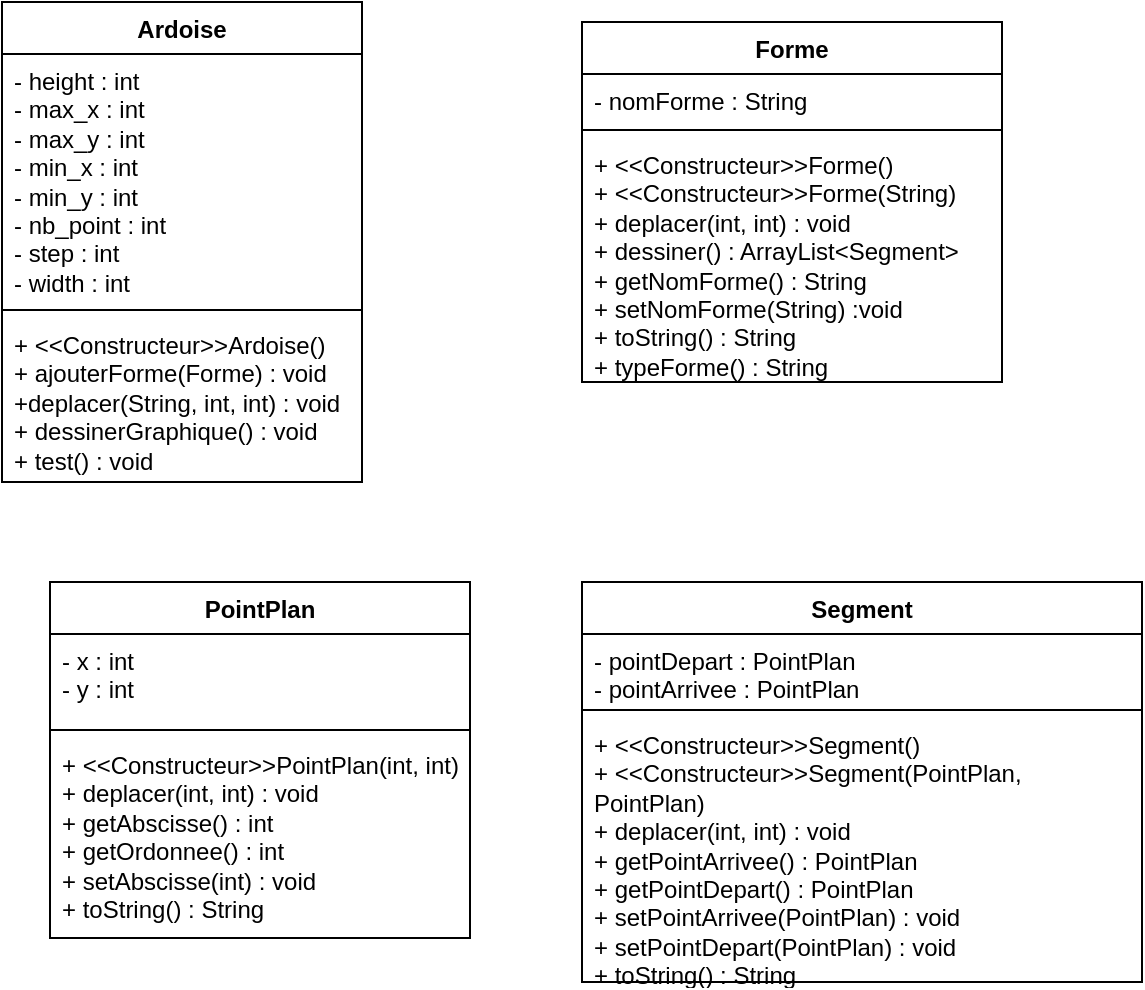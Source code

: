 <mxfile version="21.3.8" type="github">
  <diagram name="Page-1" id="rqlxTwW8L5zMWgEX4jLy">
    <mxGraphModel dx="1378" dy="538" grid="1" gridSize="10" guides="1" tooltips="1" connect="1" arrows="1" fold="1" page="1" pageScale="1" pageWidth="827" pageHeight="1169" math="0" shadow="0">
      <root>
        <mxCell id="0" />
        <mxCell id="1" parent="0" />
        <mxCell id="MC17QwRaCSPvuFqJQv8j-1" value="Segment" style="swimlane;fontStyle=1;align=center;verticalAlign=top;childLayout=stackLayout;horizontal=1;startSize=26;horizontalStack=0;resizeParent=1;resizeParentMax=0;resizeLast=0;collapsible=1;marginBottom=0;whiteSpace=wrap;html=1;" parent="1" vertex="1">
          <mxGeometry x="470" y="360" width="280" height="200" as="geometry" />
        </mxCell>
        <mxCell id="MC17QwRaCSPvuFqJQv8j-2" value="&lt;div&gt;- pointDepart : PointPlan&lt;/div&gt;&lt;div&gt;- pointArrivee : PointPlan&lt;br&gt;&lt;/div&gt;" style="text;strokeColor=none;fillColor=none;align=left;verticalAlign=top;spacingLeft=4;spacingRight=4;overflow=hidden;rotatable=0;points=[[0,0.5],[1,0.5]];portConstraint=eastwest;whiteSpace=wrap;html=1;" parent="MC17QwRaCSPvuFqJQv8j-1" vertex="1">
          <mxGeometry y="26" width="280" height="34" as="geometry" />
        </mxCell>
        <mxCell id="MC17QwRaCSPvuFqJQv8j-3" value="" style="line;strokeWidth=1;fillColor=none;align=left;verticalAlign=middle;spacingTop=-1;spacingLeft=3;spacingRight=3;rotatable=0;labelPosition=right;points=[];portConstraint=eastwest;strokeColor=inherit;" parent="MC17QwRaCSPvuFqJQv8j-1" vertex="1">
          <mxGeometry y="60" width="280" height="8" as="geometry" />
        </mxCell>
        <mxCell id="MC17QwRaCSPvuFqJQv8j-4" value="&lt;div&gt;+ &amp;lt;&amp;lt;Constructeur&amp;gt;&amp;gt;Segment()&lt;br&gt;&lt;/div&gt;&lt;div&gt;+ &amp;lt;&amp;lt;Constructeur&amp;gt;&amp;gt;Segment(PointPlan, PointPlan)&lt;br&gt;&lt;/div&gt;&lt;div&gt;+ deplacer(int, int) : void&lt;/div&gt;+ getPointArrivee() : PointPlan&lt;br&gt;+ getPointDepart() : PointPlan&lt;br&gt;+ setPointArrivee(PointPlan) : void&lt;br&gt;+ setPointDepart(PointPlan) : void&lt;br&gt;+ toString() : String" style="text;strokeColor=none;fillColor=none;align=left;verticalAlign=top;spacingLeft=4;spacingRight=4;overflow=hidden;rotatable=0;points=[[0,0.5],[1,0.5]];portConstraint=eastwest;whiteSpace=wrap;html=1;" parent="MC17QwRaCSPvuFqJQv8j-1" vertex="1">
          <mxGeometry y="68" width="280" height="132" as="geometry" />
        </mxCell>
        <mxCell id="MC17QwRaCSPvuFqJQv8j-5" value="PointPlan" style="swimlane;fontStyle=1;align=center;verticalAlign=top;childLayout=stackLayout;horizontal=1;startSize=26;horizontalStack=0;resizeParent=1;resizeParentMax=0;resizeLast=0;collapsible=1;marginBottom=0;whiteSpace=wrap;html=1;" parent="1" vertex="1">
          <mxGeometry x="204" y="360" width="210" height="178" as="geometry" />
        </mxCell>
        <mxCell id="MC17QwRaCSPvuFqJQv8j-6" value="&lt;div&gt;- x : int&lt;/div&gt;&lt;div&gt;- y : int&lt;br&gt;&lt;/div&gt;" style="text;strokeColor=none;fillColor=none;align=left;verticalAlign=top;spacingLeft=4;spacingRight=4;overflow=hidden;rotatable=0;points=[[0,0.5],[1,0.5]];portConstraint=eastwest;whiteSpace=wrap;html=1;" parent="MC17QwRaCSPvuFqJQv8j-5" vertex="1">
          <mxGeometry y="26" width="210" height="44" as="geometry" />
        </mxCell>
        <mxCell id="MC17QwRaCSPvuFqJQv8j-7" value="" style="line;strokeWidth=1;fillColor=none;align=left;verticalAlign=middle;spacingTop=-1;spacingLeft=3;spacingRight=3;rotatable=0;labelPosition=right;points=[];portConstraint=eastwest;strokeColor=inherit;" parent="MC17QwRaCSPvuFqJQv8j-5" vertex="1">
          <mxGeometry y="70" width="210" height="8" as="geometry" />
        </mxCell>
        <mxCell id="MC17QwRaCSPvuFqJQv8j-8" value="&lt;div&gt;+ &amp;lt;&amp;lt;Constructeur&amp;gt;&amp;gt;PointPlan(int, int)&lt;/div&gt;&lt;div&gt;+ deplacer(int, int) : void&lt;/div&gt;&lt;div&gt;+ getAbscisse() : int&lt;/div&gt;&lt;div&gt;+ getOrdonnee() : int&lt;/div&gt;&lt;div&gt;+ setAbscisse(int) : void&lt;/div&gt;&lt;div&gt;+ toString() : String&lt;br&gt;&lt;/div&gt;" style="text;strokeColor=none;fillColor=none;align=left;verticalAlign=top;spacingLeft=4;spacingRight=4;overflow=hidden;rotatable=0;points=[[0,0.5],[1,0.5]];portConstraint=eastwest;whiteSpace=wrap;html=1;" parent="MC17QwRaCSPvuFqJQv8j-5" vertex="1">
          <mxGeometry y="78" width="210" height="100" as="geometry" />
        </mxCell>
        <mxCell id="MC17QwRaCSPvuFqJQv8j-9" value="Forme" style="swimlane;fontStyle=1;align=center;verticalAlign=top;childLayout=stackLayout;horizontal=1;startSize=26;horizontalStack=0;resizeParent=1;resizeParentMax=0;resizeLast=0;collapsible=1;marginBottom=0;whiteSpace=wrap;html=1;" parent="1" vertex="1">
          <mxGeometry x="470" y="80" width="210" height="180" as="geometry" />
        </mxCell>
        <mxCell id="MC17QwRaCSPvuFqJQv8j-10" value="- nomForme : String" style="text;strokeColor=none;fillColor=none;align=left;verticalAlign=top;spacingLeft=4;spacingRight=4;overflow=hidden;rotatable=0;points=[[0,0.5],[1,0.5]];portConstraint=eastwest;whiteSpace=wrap;html=1;" parent="MC17QwRaCSPvuFqJQv8j-9" vertex="1">
          <mxGeometry y="26" width="210" height="24" as="geometry" />
        </mxCell>
        <mxCell id="MC17QwRaCSPvuFqJQv8j-11" value="" style="line;strokeWidth=1;fillColor=none;align=left;verticalAlign=middle;spacingTop=-1;spacingLeft=3;spacingRight=3;rotatable=0;labelPosition=right;points=[];portConstraint=eastwest;strokeColor=inherit;" parent="MC17QwRaCSPvuFqJQv8j-9" vertex="1">
          <mxGeometry y="50" width="210" height="8" as="geometry" />
        </mxCell>
        <mxCell id="MC17QwRaCSPvuFqJQv8j-12" value="&lt;div&gt;+ &amp;lt;&amp;lt;Constructeur&amp;gt;&amp;gt;Forme()&lt;/div&gt;&lt;div&gt;+ &amp;lt;&amp;lt;Constructeur&amp;gt;&amp;gt;Forme(String)&lt;/div&gt;&lt;div&gt;+ deplacer(int, int) : void&lt;/div&gt;&lt;div&gt;+ dessiner() : ArrayList&amp;lt;Segment&amp;gt;&lt;/div&gt;&lt;div&gt;+ getNomForme() : String&lt;/div&gt;&lt;div&gt;+ setNomForme(String) :void&lt;/div&gt;&lt;div&gt;+ toString() : String&lt;/div&gt;&lt;div&gt;+ typeForme() : String&lt;br&gt;&lt;/div&gt;" style="text;strokeColor=none;fillColor=none;align=left;verticalAlign=top;spacingLeft=4;spacingRight=4;overflow=hidden;rotatable=0;points=[[0,0.5],[1,0.5]];portConstraint=eastwest;whiteSpace=wrap;html=1;" parent="MC17QwRaCSPvuFqJQv8j-9" vertex="1">
          <mxGeometry y="58" width="210" height="122" as="geometry" />
        </mxCell>
        <mxCell id="MC17QwRaCSPvuFqJQv8j-13" value="Ardoise" style="swimlane;fontStyle=1;align=center;verticalAlign=top;childLayout=stackLayout;horizontal=1;startSize=26;horizontalStack=0;resizeParent=1;resizeParentMax=0;resizeLast=0;collapsible=1;marginBottom=0;whiteSpace=wrap;html=1;" parent="1" vertex="1">
          <mxGeometry x="180" y="70" width="180" height="240" as="geometry" />
        </mxCell>
        <mxCell id="MC17QwRaCSPvuFqJQv8j-14" value="&lt;div&gt;- height : int&lt;/div&gt;&lt;div&gt;- max_x : int&lt;/div&gt;&lt;div&gt;- max_y : int&lt;/div&gt;&lt;div&gt;- min_x : int&lt;/div&gt;&lt;div&gt;- min_y : int&lt;br&gt;&lt;/div&gt;&lt;div&gt;- nb_point : int&lt;/div&gt;&lt;div&gt;- step : int&lt;/div&gt;&lt;div&gt;- width : int&lt;br&gt;&lt;/div&gt;" style="text;strokeColor=none;fillColor=none;align=left;verticalAlign=top;spacingLeft=4;spacingRight=4;overflow=hidden;rotatable=0;points=[[0,0.5],[1,0.5]];portConstraint=eastwest;whiteSpace=wrap;html=1;" parent="MC17QwRaCSPvuFqJQv8j-13" vertex="1">
          <mxGeometry y="26" width="180" height="124" as="geometry" />
        </mxCell>
        <mxCell id="MC17QwRaCSPvuFqJQv8j-15" value="" style="line;strokeWidth=1;fillColor=none;align=left;verticalAlign=middle;spacingTop=-1;spacingLeft=3;spacingRight=3;rotatable=0;labelPosition=right;points=[];portConstraint=eastwest;strokeColor=inherit;" parent="MC17QwRaCSPvuFqJQv8j-13" vertex="1">
          <mxGeometry y="150" width="180" height="8" as="geometry" />
        </mxCell>
        <mxCell id="MC17QwRaCSPvuFqJQv8j-16" value="&lt;div&gt;+ &amp;lt;&amp;lt;Constructeur&amp;gt;&amp;gt;Ardoise()&lt;/div&gt;&lt;div&gt;+ ajouterForme(Forme) : void&lt;/div&gt;&lt;div&gt;+deplacer(String, int, int) : void&lt;/div&gt;&lt;div&gt;+ dessinerGraphique() : void&lt;/div&gt;&lt;div&gt;+ test() : void&lt;br&gt;&lt;/div&gt;" style="text;strokeColor=none;fillColor=none;align=left;verticalAlign=top;spacingLeft=4;spacingRight=4;overflow=hidden;rotatable=0;points=[[0,0.5],[1,0.5]];portConstraint=eastwest;whiteSpace=wrap;html=1;" parent="MC17QwRaCSPvuFqJQv8j-13" vertex="1">
          <mxGeometry y="158" width="180" height="82" as="geometry" />
        </mxCell>
      </root>
    </mxGraphModel>
  </diagram>
</mxfile>

